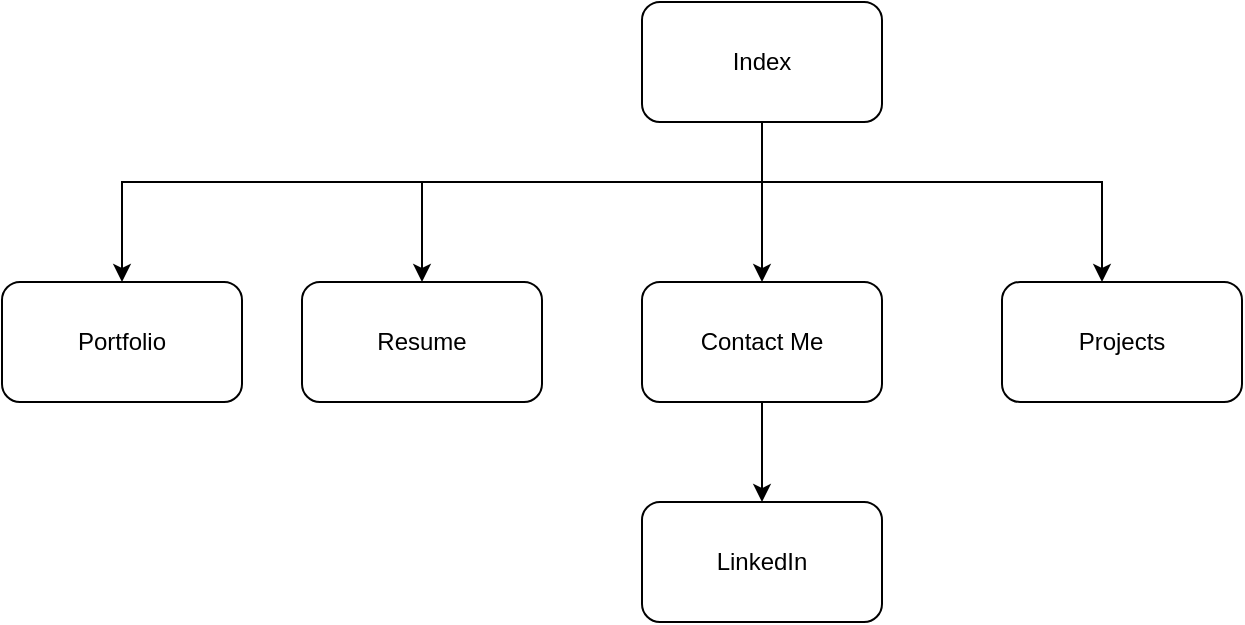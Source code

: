 <mxfile version="12.5.1" type="device"><diagram id="E1QUjX9S_I3BaiUcdt-l" name="Page-1"><mxGraphModel dx="1278" dy="550" grid="1" gridSize="10" guides="1" tooltips="1" connect="1" arrows="1" fold="1" page="1" pageScale="1" pageWidth="1100" pageHeight="850" math="0" shadow="0"><root><mxCell id="0"/><mxCell id="1" parent="0"/><mxCell id="__GEctv7YznlhTA31B2p-7" style="edgeStyle=orthogonalEdgeStyle;rounded=0;orthogonalLoop=1;jettySize=auto;html=1;" edge="1" parent="1" source="__GEctv7YznlhTA31B2p-1" target="__GEctv7YznlhTA31B2p-2"><mxGeometry relative="1" as="geometry"><Array as="points"><mxPoint x="520" y="150"/><mxPoint x="200" y="150"/></Array></mxGeometry></mxCell><mxCell id="__GEctv7YznlhTA31B2p-8" style="edgeStyle=orthogonalEdgeStyle;rounded=0;orthogonalLoop=1;jettySize=auto;html=1;" edge="1" parent="1" source="__GEctv7YznlhTA31B2p-1" target="__GEctv7YznlhTA31B2p-3"><mxGeometry relative="1" as="geometry"><Array as="points"><mxPoint x="520" y="150"/><mxPoint x="350" y="150"/></Array></mxGeometry></mxCell><mxCell id="__GEctv7YznlhTA31B2p-9" style="edgeStyle=orthogonalEdgeStyle;rounded=0;orthogonalLoop=1;jettySize=auto;html=1;" edge="1" parent="1" source="__GEctv7YznlhTA31B2p-1" target="__GEctv7YznlhTA31B2p-4"><mxGeometry relative="1" as="geometry"><Array as="points"><mxPoint x="520" y="160"/><mxPoint x="520" y="160"/></Array></mxGeometry></mxCell><mxCell id="__GEctv7YznlhTA31B2p-10" style="edgeStyle=orthogonalEdgeStyle;rounded=0;orthogonalLoop=1;jettySize=auto;html=1;" edge="1" parent="1" source="__GEctv7YznlhTA31B2p-1" target="__GEctv7YznlhTA31B2p-5"><mxGeometry relative="1" as="geometry"><Array as="points"><mxPoint x="520" y="150"/><mxPoint x="690" y="150"/></Array></mxGeometry></mxCell><mxCell id="__GEctv7YznlhTA31B2p-1" value="Index" style="rounded=1;whiteSpace=wrap;html=1;" vertex="1" parent="1"><mxGeometry x="460" y="60" width="120" height="60" as="geometry"/></mxCell><mxCell id="__GEctv7YznlhTA31B2p-2" value="Portfolio" style="rounded=1;whiteSpace=wrap;html=1;" vertex="1" parent="1"><mxGeometry x="140" y="200" width="120" height="60" as="geometry"/></mxCell><mxCell id="__GEctv7YznlhTA31B2p-3" value="Resume" style="rounded=1;whiteSpace=wrap;html=1;" vertex="1" parent="1"><mxGeometry x="290" y="200" width="120" height="60" as="geometry"/></mxCell><mxCell id="__GEctv7YznlhTA31B2p-14" style="edgeStyle=orthogonalEdgeStyle;rounded=0;orthogonalLoop=1;jettySize=auto;html=1;entryX=0.5;entryY=0;entryDx=0;entryDy=0;" edge="1" parent="1" source="__GEctv7YznlhTA31B2p-4" target="__GEctv7YznlhTA31B2p-6"><mxGeometry relative="1" as="geometry"/></mxCell><mxCell id="__GEctv7YznlhTA31B2p-4" value="Contact Me" style="rounded=1;whiteSpace=wrap;html=1;" vertex="1" parent="1"><mxGeometry x="460" y="200" width="120" height="60" as="geometry"/></mxCell><mxCell id="__GEctv7YznlhTA31B2p-5" value="Projects" style="rounded=1;whiteSpace=wrap;html=1;" vertex="1" parent="1"><mxGeometry x="640" y="200" width="120" height="60" as="geometry"/></mxCell><mxCell id="__GEctv7YznlhTA31B2p-6" value="LinkedIn" style="rounded=1;whiteSpace=wrap;html=1;" vertex="1" parent="1"><mxGeometry x="460" y="310" width="120" height="60" as="geometry"/></mxCell></root></mxGraphModel></diagram></mxfile>